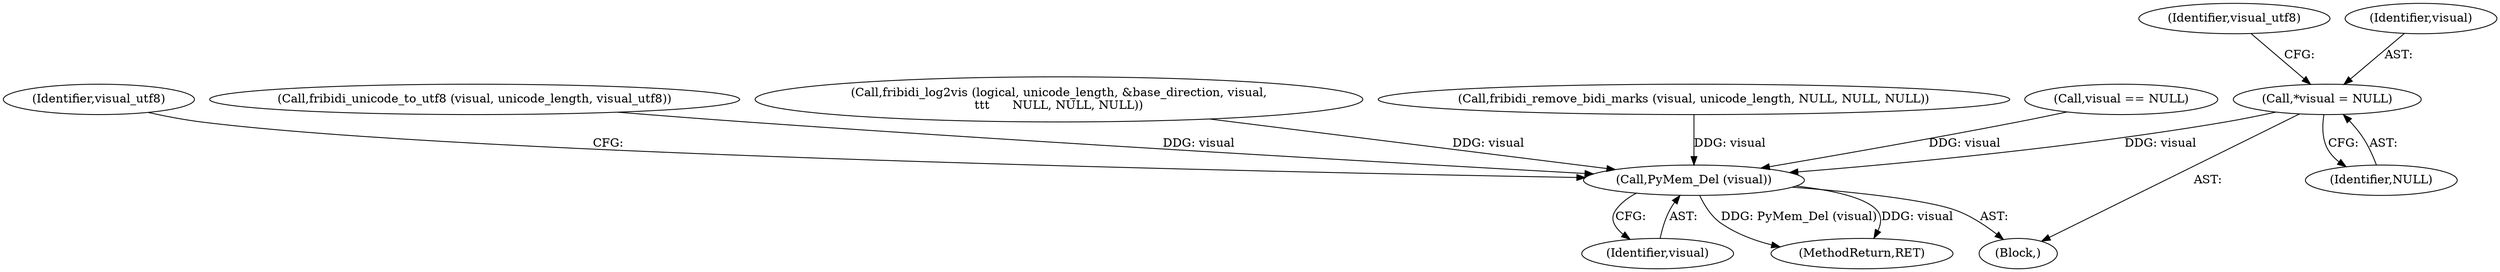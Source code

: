 digraph "1_pyfribidi_d2860c655357975e7b32d84e6b45e98f0dcecd7a_3@pointer" {
"1000124" [label="(Call,*visual = NULL)"];
"1000240" [label="(Call,PyMem_Del (visual))"];
"1000243" [label="(Identifier,visual_utf8)"];
"1000118" [label="(Block,)"];
"1000129" [label="(Identifier,visual_utf8)"];
"1000125" [label="(Identifier,visual)"];
"1000124" [label="(Call,*visual = NULL)"];
"1000223" [label="(Call,fribidi_unicode_to_utf8 (visual, unicode_length, visual_utf8))"];
"1000241" [label="(Identifier,visual)"];
"1000246" [label="(MethodReturn,RET)"];
"1000126" [label="(Identifier,NULL)"];
"1000181" [label="(Call,fribidi_log2vis (logical, unicode_length, &base_direction, visual,\n\t\t\t      NULL, NULL, NULL))"];
"1000240" [label="(Call,PyMem_Del (visual))"];
"1000197" [label="(Call,fribidi_remove_bidi_marks (visual, unicode_length, NULL, NULL, NULL))"];
"1000163" [label="(Call,visual == NULL)"];
"1000124" -> "1000118"  [label="AST: "];
"1000124" -> "1000126"  [label="CFG: "];
"1000125" -> "1000124"  [label="AST: "];
"1000126" -> "1000124"  [label="AST: "];
"1000129" -> "1000124"  [label="CFG: "];
"1000124" -> "1000240"  [label="DDG: visual"];
"1000240" -> "1000118"  [label="AST: "];
"1000240" -> "1000241"  [label="CFG: "];
"1000241" -> "1000240"  [label="AST: "];
"1000243" -> "1000240"  [label="CFG: "];
"1000240" -> "1000246"  [label="DDG: PyMem_Del (visual)"];
"1000240" -> "1000246"  [label="DDG: visual"];
"1000163" -> "1000240"  [label="DDG: visual"];
"1000181" -> "1000240"  [label="DDG: visual"];
"1000223" -> "1000240"  [label="DDG: visual"];
"1000197" -> "1000240"  [label="DDG: visual"];
}
